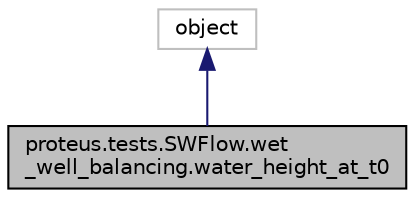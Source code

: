 digraph "proteus.tests.SWFlow.wet_well_balancing.water_height_at_t0"
{
 // LATEX_PDF_SIZE
  edge [fontname="Helvetica",fontsize="10",labelfontname="Helvetica",labelfontsize="10"];
  node [fontname="Helvetica",fontsize="10",shape=record];
  Node1 [label="proteus.tests.SWFlow.wet\l_well_balancing.water_height_at_t0",height=0.2,width=0.4,color="black", fillcolor="grey75", style="filled", fontcolor="black",tooltip="INITIAL CONDITIONS #####."];
  Node2 -> Node1 [dir="back",color="midnightblue",fontsize="10",style="solid",fontname="Helvetica"];
  Node2 [label="object",height=0.2,width=0.4,color="grey75", fillcolor="white", style="filled",tooltip=" "];
}
